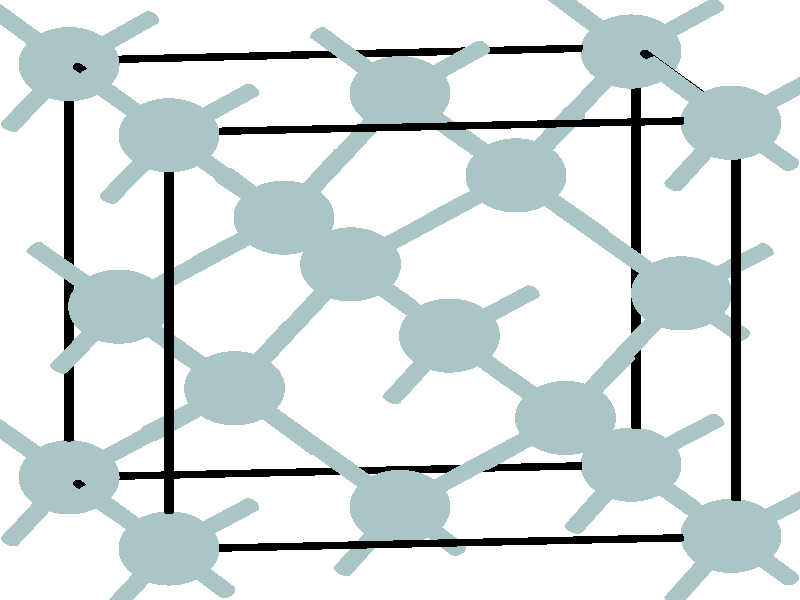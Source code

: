 #include "colors.inc"
#include "finish.inc"

global_settings {assumed_gamma 1 max_trace_level 6}
background {color White}
camera {orthographic
  right -7.93*x up 8.09*y
  direction 1.00*z
  location <0,0,50.00> look_at <0,0,0>}
light_source {<  2.00,   3.00,  40.00> color White
  area_light <0.70, 0, 0>, <0, 0.70, 0>, 3, 3
  adaptive 1 jitter}

#declare simple = finish {phong 0.7}
#declare pale = finish {ambient .5 diffuse .85 roughness .001 specular 0.200 }
#declare intermediate = finish {ambient 0.3 diffuse 0.6 specular 0.10 roughness 0.04 }
#declare vmd = finish {ambient .0 diffuse .65 phong 0.1 phong_size 40. specular 0.500 }
#declare jmol = finish {ambient .2 diffuse .6 specular 1 roughness .001 metallic}
#declare ase2 = finish {ambient 0.05 brilliance 3 diffuse 0.6 metallic specular 0.70 roughness 0.04 reflection 0.15}
#declare ase3 = finish {ambient .15 brilliance 2 diffuse .6 metallic specular 1. roughness .001 reflection .0}
#declare glass = finish {ambient .05 diffuse .3 specular 1. roughness .001}
#declare glass2 = finish {ambient .0 diffuse .3 specular 1. reflection .25 roughness .001}
#declare Rcell = 0.050;
#declare Rbond = 0.100;

#macro atom(LOC, R, COL, TRANS, FIN)
  sphere{LOC, R texture{pigment{color COL transmit TRANS} finish{FIN}}}
#end
#macro constrain(LOC, R, COL, TRANS FIN)
union{torus{R, Rcell rotate 45*z texture{pigment{color COL transmit TRANS} finish{FIN}}}
      torus{R, Rcell rotate -45*z texture{pigment{color COL transmit TRANS} finish{FIN}}}
      translate LOC}
#end

cylinder {< -3.28,  -2.39,  -6.51>, <  2.34,  -2.22,  -7.49>, Rcell pigment {Black}}
cylinder {< -3.28,   3.23,  -5.52>, <  2.34,   3.41,  -6.50>, Rcell pigment {Black}}
cylinder {< -2.29,   2.26,   0.01>, <  3.33,   2.43,  -0.96>, Rcell pigment {Black}}
cylinder {< -2.29,  -3.36,  -0.98>, <  3.33,  -3.19,  -1.95>, Rcell pigment {Black}}
cylinder {< -3.28,  -2.39,  -6.51>, < -3.28,   3.23,  -5.52>, Rcell pigment {Black}}
cylinder {<  2.34,  -2.22,  -7.49>, <  2.34,   3.41,  -6.50>, Rcell pigment {Black}}
cylinder {<  3.33,  -3.19,  -1.95>, <  3.33,   2.43,  -0.96>, Rcell pigment {Black}}
cylinder {< -2.29,  -3.36,  -0.98>, < -2.29,   2.26,   0.01>, Rcell pigment {Black}}
cylinder {< -3.28,  -2.39,  -6.51>, < -2.29,  -3.36,  -0.98>, Rcell pigment {Black}}
cylinder {<  2.34,  -2.22,  -7.49>, <  3.33,  -3.19,  -1.95>, Rcell pigment {Black}}
cylinder {<  2.34,   3.41,  -6.50>, <  3.33,   2.43,  -0.96>, Rcell pigment {Black}}
cylinder {< -3.28,   3.23,  -5.52>, < -2.29,   2.26,   0.01>, Rcell pigment {Black}}
atom(< -3.28,  -2.39,  -6.51>, 0.50, rgb <0.40, 0.56, 0.56>, 0.0, ase3) // #0 
atom(< -1.64,  -1.19,  -5.14>, 0.50, rgb <0.40, 0.56, 0.56>, 0.0, ase3) // #1 
atom(< -2.79,  -0.09,  -3.28>, 0.50, rgb <0.40, 0.56, 0.56>, 0.0, ase3) // #2 
atom(< -1.15,   1.11,  -1.90>, 0.50, rgb <0.40, 0.56, 0.56>, 0.0, ase3) // #3 
atom(<  0.00,  -2.79,  -4.25>, 0.50, rgb <0.40, 0.56, 0.56>, 0.0, ase3) // #4 
atom(<  1.64,  -1.59,  -2.88>, 0.50, rgb <0.40, 0.56, 0.56>, 0.0, ase3) // #5 
atom(< -0.49,   0.48,  -6.51>, 0.50, rgb <0.40, 0.56, 0.56>, 0.0, ase3) // #6 
atom(<  1.15,   1.68,  -5.13>, 0.50, rgb <0.40, 0.56, 0.56>, 0.0, ase3) // #7 
atom(< -2.29,  -3.35,  -1.03>, 0.50, rgb <0.40, 0.56, 0.56>, 0.0, ase3) // #8 
atom(<  0.49,  -0.48,  -1.02>, 0.50, rgb <0.40, 0.56, 0.56>, 0.0, ase3) // #9 
atom(< -3.28,   3.18,  -5.53>, 0.50, rgb <0.40, 0.56, 0.56>, 0.0, ase3) // #10 
atom(<  0.00,   2.79,  -3.27>, 0.50, rgb <0.40, 0.56, 0.56>, 0.0, ase3) // #11 
atom(< -2.29,   2.22,  -0.04>, 0.50, rgb <0.40, 0.56, 0.56>, 0.0, ase3) // #12 
atom(<  2.29,  -2.22,  -7.48>, 0.50, rgb <0.40, 0.56, 0.56>, 0.0, ase3) // #13 
atom(<  2.79,   0.09,  -4.25>, 0.50, rgb <0.40, 0.56, 0.56>, 0.0, ase3) // #14 
atom(<  3.28,  -3.18,  -1.99>, 0.50, rgb <0.40, 0.56, 0.56>, 0.0, ase3) // #15 
atom(<  2.29,   3.35,  -6.50>, 0.50, rgb <0.40, 0.56, 0.56>, 0.0, ase3) // #16 
atom(<  3.28,   2.39,  -1.01>, 0.50, rgb <0.40, 0.56, 0.56>, 0.0, ase3) // #17 
cylinder {< -3.28,  -2.39,  -6.51>, < -2.46,  -1.79,  -5.83>, Rbond texture{pigment {color rgb <0.40, 0.56, 0.56> transmit 0.0} finish{ase3}}}
cylinder {< -1.64,  -1.19,  -5.14>, < -2.46,  -1.79,  -5.83>, Rbond texture{pigment {color rgb <0.40, 0.56, 0.56> transmit 0.0} finish{ase3}}}
cylinder {< -1.64,  -1.19,  -5.14>, < -2.21,  -0.64,  -4.21>, Rbond texture{pigment {color rgb <0.40, 0.56, 0.56> transmit 0.0} finish{ase3}}}
cylinder {< -2.79,  -0.09,  -3.28>, < -2.21,  -0.64,  -4.21>, Rbond texture{pigment {color rgb <0.40, 0.56, 0.56> transmit 0.0} finish{ase3}}}
cylinder {< -1.64,  -1.19,  -5.14>, < -0.82,  -1.99,  -4.70>, Rbond texture{pigment {color rgb <0.40, 0.56, 0.56> transmit 0.0} finish{ase3}}}
cylinder {<  0.00,  -2.79,  -4.25>, < -0.82,  -1.99,  -4.70>, Rbond texture{pigment {color rgb <0.40, 0.56, 0.56> transmit 0.0} finish{ase3}}}
cylinder {< -1.64,  -1.19,  -5.14>, < -1.06,  -0.35,  -5.82>, Rbond texture{pigment {color rgb <0.40, 0.56, 0.56> transmit 0.0} finish{ase3}}}
cylinder {< -0.49,   0.48,  -6.51>, < -1.06,  -0.35,  -5.82>, Rbond texture{pigment {color rgb <0.40, 0.56, 0.56> transmit 0.0} finish{ase3}}}
cylinder {< -2.79,  -0.09,  -3.28>, < -1.97,   0.51,  -2.59>, Rbond texture{pigment {color rgb <0.40, 0.56, 0.56> transmit 0.0} finish{ase3}}}
cylinder {< -1.15,   1.11,  -1.90>, < -1.97,   0.51,  -2.59>, Rbond texture{pigment {color rgb <0.40, 0.56, 0.56> transmit 0.0} finish{ase3}}}
cylinder {< -1.15,   1.11,  -1.90>, < -0.33,   0.31,  -1.46>, Rbond texture{pigment {color rgb <0.40, 0.56, 0.56> transmit 0.0} finish{ase3}}}
cylinder {<  0.49,  -0.48,  -1.02>, < -0.33,   0.31,  -1.46>, Rbond texture{pigment {color rgb <0.40, 0.56, 0.56> transmit 0.0} finish{ase3}}}
cylinder {< -1.15,   1.11,  -1.90>, < -0.57,   1.95,  -2.59>, Rbond texture{pigment {color rgb <0.40, 0.56, 0.56> transmit 0.0} finish{ase3}}}
cylinder {<  0.00,   2.79,  -3.27>, < -0.57,   1.95,  -2.59>, Rbond texture{pigment {color rgb <0.40, 0.56, 0.56> transmit 0.0} finish{ase3}}}
cylinder {< -1.15,   1.11,  -1.90>, < -1.72,   1.66,  -0.97>, Rbond texture{pigment {color rgb <0.40, 0.56, 0.56> transmit 0.0} finish{ase3}}}
cylinder {< -2.29,   2.22,  -0.04>, < -1.72,   1.66,  -0.97>, Rbond texture{pigment {color rgb <0.40, 0.56, 0.56> transmit 0.0} finish{ase3}}}
cylinder {< -1.15,   1.11,  -1.90>, < -0.32,   0.31,  -1.44>, Rbond texture{pigment {color rgb <0.40, 0.56, 0.56> transmit 0.0} finish{ase3}}}
cylinder {< -0.49,   0.48,  -6.51>, < -1.31,   1.28,  -6.97>, Rbond texture{pigment {color rgb <0.40, 0.56, 0.56> transmit 0.0} finish{ase3}}}
cylinder {< -1.15,   1.11,  -1.90>, < -1.72,   1.66,  -0.95>, Rbond texture{pigment {color rgb <0.40, 0.56, 0.56> transmit 0.0} finish{ase3}}}
cylinder {< -3.28,   3.18,  -5.53>, < -2.71,   2.63,  -6.48>, Rbond texture{pigment {color rgb <0.40, 0.56, 0.56> transmit 0.0} finish{ase3}}}
cylinder {< -1.15,   1.11,  -1.90>, < -0.57,   1.97,  -2.58>, Rbond texture{pigment {color rgb <0.40, 0.56, 0.56> transmit 0.0} finish{ase3}}}
cylinder {<  0.00,  -2.79,  -4.25>, < -0.57,  -3.65,  -3.57>, Rbond texture{pigment {color rgb <0.40, 0.56, 0.56> transmit 0.0} finish{ase3}}}
cylinder {< -1.15,   1.11,  -1.90>, < -1.72,   1.69,  -0.97>, Rbond texture{pigment {color rgb <0.40, 0.56, 0.56> transmit 0.0} finish{ase3}}}
cylinder {< -2.29,  -3.35,  -1.03>, < -1.72,  -3.93,  -1.96>, Rbond texture{pigment {color rgb <0.40, 0.56, 0.56> transmit 0.0} finish{ase3}}}
cylinder {< -1.15,   1.11,  -1.90>, < -1.72,   1.68,  -0.94>, Rbond texture{pigment {color rgb <0.40, 0.56, 0.56> transmit 0.0} finish{ase3}}}
cylinder {< -3.28,  -2.39,  -6.51>, < -2.71,  -2.96,  -7.47>, Rbond texture{pigment {color rgb <0.40, 0.56, 0.56> transmit 0.0} finish{ase3}}}
cylinder {<  0.00,  -2.79,  -4.25>, <  0.82,  -2.19,  -3.57>, Rbond texture{pigment {color rgb <0.40, 0.56, 0.56> transmit 0.0} finish{ase3}}}
cylinder {<  1.64,  -1.59,  -2.88>, <  0.82,  -2.19,  -3.57>, Rbond texture{pigment {color rgb <0.40, 0.56, 0.56> transmit 0.0} finish{ase3}}}
cylinder {<  1.64,  -1.59,  -2.88>, <  1.06,  -1.04,  -1.95>, Rbond texture{pigment {color rgb <0.40, 0.56, 0.56> transmit 0.0} finish{ase3}}}
cylinder {<  0.49,  -0.48,  -1.02>, <  1.06,  -1.04,  -1.95>, Rbond texture{pigment {color rgb <0.40, 0.56, 0.56> transmit 0.0} finish{ase3}}}
cylinder {<  1.64,  -1.59,  -2.88>, <  2.21,  -0.75,  -3.56>, Rbond texture{pigment {color rgb <0.40, 0.56, 0.56> transmit 0.0} finish{ase3}}}
cylinder {<  2.79,   0.09,  -4.25>, <  2.21,  -0.75,  -3.56>, Rbond texture{pigment {color rgb <0.40, 0.56, 0.56> transmit 0.0} finish{ase3}}}
cylinder {<  1.64,  -1.59,  -2.88>, <  2.46,  -2.39,  -2.44>, Rbond texture{pigment {color rgb <0.40, 0.56, 0.56> transmit 0.0} finish{ase3}}}
cylinder {<  3.28,  -3.18,  -1.99>, <  2.46,  -2.39,  -2.44>, Rbond texture{pigment {color rgb <0.40, 0.56, 0.56> transmit 0.0} finish{ase3}}}
cylinder {<  1.64,  -1.59,  -2.88>, <  1.07,  -1.04,  -1.92>, Rbond texture{pigment {color rgb <0.40, 0.56, 0.56> transmit 0.0} finish{ase3}}}
cylinder {< -0.49,   0.48,  -6.51>, <  0.08,  -0.07,  -7.46>, Rbond texture{pigment {color rgb <0.40, 0.56, 0.56> transmit 0.0} finish{ase3}}}
cylinder {<  1.64,  -1.59,  -2.88>, <  2.46,  -2.39,  -2.41>, Rbond texture{pigment {color rgb <0.40, 0.56, 0.56> transmit 0.0} finish{ase3}}}
cylinder {<  2.29,  -2.22,  -7.48>, <  1.47,  -1.42,  -7.95>, Rbond texture{pigment {color rgb <0.40, 0.56, 0.56> transmit 0.0} finish{ase3}}}
cylinder {<  1.64,  -1.59,  -2.88>, <  2.48,  -2.41,  -2.44>, Rbond texture{pigment {color rgb <0.40, 0.56, 0.56> transmit 0.0} finish{ase3}}}
cylinder {< -2.29,   2.22,  -0.04>, < -3.14,   3.04,  -0.48>, Rbond texture{pigment {color rgb <0.40, 0.56, 0.56> transmit 0.0} finish{ase3}}}
cylinder {<  1.64,  -1.59,  -2.88>, <  2.49,  -2.42,  -2.42>, Rbond texture{pigment {color rgb <0.40, 0.56, 0.56> transmit 0.0} finish{ase3}}}
cylinder {< -3.28,   3.18,  -5.53>, < -4.12,   4.01,  -5.99>, Rbond texture{pigment {color rgb <0.40, 0.56, 0.56> transmit 0.0} finish{ase3}}}
cylinder {<  1.64,  -1.59,  -2.88>, <  2.24,  -0.75,  -3.57>, Rbond texture{pigment {color rgb <0.40, 0.56, 0.56> transmit 0.0} finish{ase3}}}
cylinder {< -2.79,  -0.09,  -3.28>, < -3.38,  -0.92,  -2.59>, Rbond texture{pigment {color rgb <0.40, 0.56, 0.56> transmit 0.0} finish{ase3}}}
cylinder {<  1.64,  -1.59,  -2.88>, <  2.48,  -2.39,  -2.44>, Rbond texture{pigment {color rgb <0.40, 0.56, 0.56> transmit 0.0} finish{ase3}}}
cylinder {< -2.29,  -3.35,  -1.03>, < -3.14,  -2.56,  -1.46>, Rbond texture{pigment {color rgb <0.40, 0.56, 0.56> transmit 0.0} finish{ase3}}}
cylinder {<  1.64,  -1.59,  -2.88>, <  2.49,  -2.39,  -2.42>, Rbond texture{pigment {color rgb <0.40, 0.56, 0.56> transmit 0.0} finish{ase3}}}
cylinder {< -3.28,  -2.39,  -6.51>, < -4.12,  -1.59,  -6.97>, Rbond texture{pigment {color rgb <0.40, 0.56, 0.56> transmit 0.0} finish{ase3}}}
cylinder {< -0.49,   0.48,  -6.51>, <  0.33,   1.08,  -5.82>, Rbond texture{pigment {color rgb <0.40, 0.56, 0.56> transmit 0.0} finish{ase3}}}
cylinder {<  1.15,   1.68,  -5.13>, <  0.33,   1.08,  -5.82>, Rbond texture{pigment {color rgb <0.40, 0.56, 0.56> transmit 0.0} finish{ase3}}}
cylinder {<  1.15,   1.68,  -5.13>, <  0.57,   2.23,  -4.20>, Rbond texture{pigment {color rgb <0.40, 0.56, 0.56> transmit 0.0} finish{ase3}}}
cylinder {<  0.00,   2.79,  -3.27>, <  0.57,   2.23,  -4.20>, Rbond texture{pigment {color rgb <0.40, 0.56, 0.56> transmit 0.0} finish{ase3}}}
cylinder {<  1.15,   1.68,  -5.13>, <  1.97,   0.88,  -4.69>, Rbond texture{pigment {color rgb <0.40, 0.56, 0.56> transmit 0.0} finish{ase3}}}
cylinder {<  2.79,   0.09,  -4.25>, <  1.97,   0.88,  -4.69>, Rbond texture{pigment {color rgb <0.40, 0.56, 0.56> transmit 0.0} finish{ase3}}}
cylinder {<  1.15,   1.68,  -5.13>, <  1.72,   2.52,  -5.81>, Rbond texture{pigment {color rgb <0.40, 0.56, 0.56> transmit 0.0} finish{ase3}}}
cylinder {<  2.29,   3.35,  -6.50>, <  1.72,   2.52,  -5.81>, Rbond texture{pigment {color rgb <0.40, 0.56, 0.56> transmit 0.0} finish{ase3}}}
cylinder {<  1.15,   1.68,  -5.13>, <  1.72,   2.54,  -5.83>, Rbond texture{pigment {color rgb <0.40, 0.56, 0.56> transmit 0.0} finish{ase3}}}
cylinder {<  3.28,  -3.18,  -1.99>, <  2.71,  -4.05,  -1.29>, Rbond texture{pigment {color rgb <0.40, 0.56, 0.56> transmit 0.0} finish{ase3}}}
cylinder {<  1.15,   1.68,  -5.13>, <  0.57,   2.26,  -4.20>, Rbond texture{pigment {color rgb <0.40, 0.56, 0.56> transmit 0.0} finish{ase3}}}
cylinder {<  0.00,  -2.79,  -4.25>, <  0.57,  -3.36,  -5.19>, Rbond texture{pigment {color rgb <0.40, 0.56, 0.56> transmit 0.0} finish{ase3}}}
cylinder {<  1.15,   1.68,  -5.13>, <  1.72,   2.54,  -5.81>, Rbond texture{pigment {color rgb <0.40, 0.56, 0.56> transmit 0.0} finish{ase3}}}
cylinder {<  2.29,  -2.22,  -7.48>, <  1.72,  -3.08,  -6.80>, Rbond texture{pigment {color rgb <0.40, 0.56, 0.56> transmit 0.0} finish{ase3}}}
cylinder {<  1.15,   1.68,  -5.13>, <  1.74,   2.52,  -5.84>, Rbond texture{pigment {color rgb <0.40, 0.56, 0.56> transmit 0.0} finish{ase3}}}
cylinder {< -2.29,   2.22,  -0.04>, < -2.89,   1.37,   0.67>, Rbond texture{pigment {color rgb <0.40, 0.56, 0.56> transmit 0.0} finish{ase3}}}
cylinder {<  1.15,   1.68,  -5.13>, <  1.99,   0.88,  -4.69>, Rbond texture{pigment {color rgb <0.40, 0.56, 0.56> transmit 0.0} finish{ase3}}}
cylinder {< -2.79,  -0.09,  -3.28>, < -3.63,   0.71,  -3.72>, Rbond texture{pigment {color rgb <0.40, 0.56, 0.56> transmit 0.0} finish{ase3}}}
cylinder {<  1.15,   1.68,  -5.13>, <  1.75,   2.52,  -5.82>, Rbond texture{pigment {color rgb <0.40, 0.56, 0.56> transmit 0.0} finish{ase3}}}
cylinder {< -3.28,   3.18,  -5.53>, < -3.87,   2.34,  -4.84>, Rbond texture{pigment {color rgb <0.40, 0.56, 0.56> transmit 0.0} finish{ase3}}}
cylinder {<  1.15,   1.68,  -5.13>, <  1.74,   2.55,  -5.84>, Rbond texture{pigment {color rgb <0.40, 0.56, 0.56> transmit 0.0} finish{ase3}}}
cylinder {< -2.29,  -3.35,  -1.03>, < -2.89,  -4.22,  -0.32>, Rbond texture{pigment {color rgb <0.40, 0.56, 0.56> transmit 0.0} finish{ase3}}}
cylinder {<  1.15,   1.68,  -5.13>, <  1.75,   2.54,  -5.81>, Rbond texture{pigment {color rgb <0.40, 0.56, 0.56> transmit 0.0} finish{ase3}}}
cylinder {< -3.28,  -2.39,  -6.51>, < -3.87,  -3.25,  -5.83>, Rbond texture{pigment {color rgb <0.40, 0.56, 0.56> transmit 0.0} finish{ase3}}}
cylinder {< -2.29,  -3.35,  -1.03>, < -2.29,  -3.36,  -1.00>, Rbond texture{pigment {color rgb <0.40, 0.56, 0.56> transmit 0.0} finish{ase3}}}
cylinder {< -3.28,  -2.39,  -6.51>, < -3.28,  -2.38,  -6.54>, Rbond texture{pigment {color rgb <0.40, 0.56, 0.56> transmit 0.0} finish{ase3}}}
cylinder {< -2.29,  -3.35,  -1.03>, < -1.47,  -2.76,  -0.31>, Rbond texture{pigment {color rgb <0.40, 0.56, 0.56> transmit 0.0} finish{ase3}}}
cylinder {< -1.64,  -1.19,  -5.14>, < -2.46,  -1.79,  -5.85>, Rbond texture{pigment {color rgb <0.40, 0.56, 0.56> transmit 0.0} finish{ase3}}}
cylinder {<  0.49,  -0.48,  -1.02>, < -0.08,  -1.33,  -0.31>, Rbond texture{pigment {color rgb <0.40, 0.56, 0.56> transmit 0.0} finish{ase3}}}
cylinder {< -1.64,  -1.19,  -5.14>, < -1.07,  -0.35,  -5.85>, Rbond texture{pigment {color rgb <0.40, 0.56, 0.56> transmit 0.0} finish{ase3}}}
cylinder {<  0.49,  -0.48,  -1.02>, <  0.50,  -0.49,  -0.99>, Rbond texture{pigment {color rgb <0.40, 0.56, 0.56> transmit 0.0} finish{ase3}}}
cylinder {< -0.49,   0.48,  -6.51>, < -0.50,   0.49,  -6.53>, Rbond texture{pigment {color rgb <0.40, 0.56, 0.56> transmit 0.0} finish{ase3}}}
cylinder {<  0.49,  -0.48,  -1.02>, <  1.31,   0.11,  -0.31>, Rbond texture{pigment {color rgb <0.40, 0.56, 0.56> transmit 0.0} finish{ase3}}}
cylinder {<  1.15,   1.68,  -5.13>, <  0.32,   1.08,  -5.84>, Rbond texture{pigment {color rgb <0.40, 0.56, 0.56> transmit 0.0} finish{ase3}}}
cylinder {< -3.28,   3.18,  -5.53>, < -3.28,   3.21,  -5.55>, Rbond texture{pigment {color rgb <0.40, 0.56, 0.56> transmit 0.0} finish{ase3}}}
cylinder {< -2.29,  -3.35,  -1.03>, < -2.29,  -3.38,  -1.01>, Rbond texture{pigment {color rgb <0.40, 0.56, 0.56> transmit 0.0} finish{ase3}}}
cylinder {< -3.28,   3.18,  -5.53>, < -3.28,   3.21,  -5.53>, Rbond texture{pigment {color rgb <0.40, 0.56, 0.56> transmit 0.0} finish{ase3}}}
cylinder {< -3.28,  -2.39,  -6.51>, < -3.28,  -2.41,  -6.52>, Rbond texture{pigment {color rgb <0.40, 0.56, 0.56> transmit 0.0} finish{ase3}}}
cylinder {< -3.28,   3.18,  -5.53>, < -2.46,   3.81,  -4.84>, Rbond texture{pigment {color rgb <0.40, 0.56, 0.56> transmit 0.0} finish{ase3}}}
cylinder {< -1.64,  -1.19,  -5.14>, < -2.46,  -1.81,  -5.83>, Rbond texture{pigment {color rgb <0.40, 0.56, 0.56> transmit 0.0} finish{ase3}}}
cylinder {<  0.00,   2.79,  -3.27>, < -0.82,   3.61,  -3.71>, Rbond texture{pigment {color rgb <0.40, 0.56, 0.56> transmit 0.0} finish{ase3}}}
cylinder {< -1.64,  -1.19,  -5.14>, < -0.82,  -2.01,  -4.70>, Rbond texture{pigment {color rgb <0.40, 0.56, 0.56> transmit 0.0} finish{ase3}}}
cylinder {<  0.00,   2.79,  -3.27>, <  0.00,   2.81,  -3.27>, Rbond texture{pigment {color rgb <0.40, 0.56, 0.56> transmit 0.0} finish{ase3}}}
cylinder {<  0.00,  -2.79,  -4.25>, <  0.00,  -2.81,  -4.26>, Rbond texture{pigment {color rgb <0.40, 0.56, 0.56> transmit 0.0} finish{ase3}}}
cylinder {<  0.00,   2.79,  -3.27>, <  0.82,   3.41,  -2.58>, Rbond texture{pigment {color rgb <0.40, 0.56, 0.56> transmit 0.0} finish{ase3}}}
cylinder {<  1.64,  -1.59,  -2.88>, <  0.82,  -2.21,  -3.57>, Rbond texture{pigment {color rgb <0.40, 0.56, 0.56> transmit 0.0} finish{ase3}}}
cylinder {< -2.29,   2.22,  -0.04>, < -2.29,   2.21,  -0.02>, Rbond texture{pigment {color rgb <0.40, 0.56, 0.56> transmit 0.0} finish{ase3}}}
cylinder {< -3.28,   3.18,  -5.53>, < -3.28,   3.19,  -5.55>, Rbond texture{pigment {color rgb <0.40, 0.56, 0.56> transmit 0.0} finish{ase3}}}
cylinder {< -2.29,   2.22,  -0.04>, < -2.29,   2.24,  -0.04>, Rbond texture{pigment {color rgb <0.40, 0.56, 0.56> transmit 0.0} finish{ase3}}}
cylinder {< -2.29,  -3.35,  -1.03>, < -2.29,  -3.38,  -1.03>, Rbond texture{pigment {color rgb <0.40, 0.56, 0.56> transmit 0.0} finish{ase3}}}
cylinder {< -2.29,   2.22,  -0.04>, < -2.29,   2.24,  -0.02>, Rbond texture{pigment {color rgb <0.40, 0.56, 0.56> transmit 0.0} finish{ase3}}}
cylinder {< -3.28,  -2.39,  -6.51>, < -3.28,  -2.41,  -6.54>, Rbond texture{pigment {color rgb <0.40, 0.56, 0.56> transmit 0.0} finish{ase3}}}
cylinder {< -2.29,   2.22,  -0.04>, < -1.47,   2.83,   0.67>, Rbond texture{pigment {color rgb <0.40, 0.56, 0.56> transmit 0.0} finish{ase3}}}
cylinder {< -1.64,  -1.19,  -5.14>, < -2.46,  -1.81,  -5.85>, Rbond texture{pigment {color rgb <0.40, 0.56, 0.56> transmit 0.0} finish{ase3}}}
cylinder {<  2.29,  -2.22,  -7.48>, <  2.89,  -2.79,  -8.44>, Rbond texture{pigment {color rgb <0.40, 0.56, 0.56> transmit 0.0} finish{ase3}}}
cylinder {< -1.15,   1.11,  -1.90>, < -1.74,   1.68,  -0.94>, Rbond texture{pigment {color rgb <0.40, 0.56, 0.56> transmit 0.0} finish{ase3}}}
cylinder {<  2.29,  -2.22,  -7.48>, <  2.31,  -2.24,  -7.51>, Rbond texture{pigment {color rgb <0.40, 0.56, 0.56> transmit 0.0} finish{ase3}}}
cylinder {< -2.29,   2.22,  -0.04>, < -2.31,   2.24,  -0.01>, Rbond texture{pigment {color rgb <0.40, 0.56, 0.56> transmit 0.0} finish{ase3}}}
cylinder {<  2.29,  -2.22,  -7.48>, <  2.32,  -2.24,  -7.49>, Rbond texture{pigment {color rgb <0.40, 0.56, 0.56> transmit 0.0} finish{ase3}}}
cylinder {< -3.28,   3.18,  -5.53>, < -3.30,   3.21,  -5.52>, Rbond texture{pigment {color rgb <0.40, 0.56, 0.56> transmit 0.0} finish{ase3}}}
cylinder {<  2.29,  -2.22,  -7.48>, <  2.31,  -2.21,  -7.51>, Rbond texture{pigment {color rgb <0.40, 0.56, 0.56> transmit 0.0} finish{ase3}}}
cylinder {< -2.29,  -3.35,  -1.03>, < -2.31,  -3.36,  -1.00>, Rbond texture{pigment {color rgb <0.40, 0.56, 0.56> transmit 0.0} finish{ase3}}}
cylinder {<  2.29,  -2.22,  -7.48>, <  2.32,  -2.22,  -7.48>, Rbond texture{pigment {color rgb <0.40, 0.56, 0.56> transmit 0.0} finish{ase3}}}
cylinder {< -3.28,  -2.39,  -6.51>, < -3.30,  -2.39,  -6.51>, Rbond texture{pigment {color rgb <0.40, 0.56, 0.56> transmit 0.0} finish{ase3}}}
cylinder {<  2.29,  -2.22,  -7.48>, <  3.14,  -1.62,  -6.80>, Rbond texture{pigment {color rgb <0.40, 0.56, 0.56> transmit 0.0} finish{ase3}}}
cylinder {< -1.64,  -1.19,  -5.14>, < -2.48,  -1.79,  -5.82>, Rbond texture{pigment {color rgb <0.40, 0.56, 0.56> transmit 0.0} finish{ase3}}}
cylinder {<  2.79,   0.09,  -4.25>, <  3.38,  -0.47,  -5.18>, Rbond texture{pigment {color rgb <0.40, 0.56, 0.56> transmit 0.0} finish{ase3}}}
cylinder {< -1.64,  -1.19,  -5.14>, < -2.24,  -0.64,  -4.20>, Rbond texture{pigment {color rgb <0.40, 0.56, 0.56> transmit 0.0} finish{ase3}}}
cylinder {<  2.79,   0.09,  -4.25>, <  2.81,   0.09,  -4.25>, Rbond texture{pigment {color rgb <0.40, 0.56, 0.56> transmit 0.0} finish{ase3}}}
cylinder {< -2.79,  -0.09,  -3.28>, < -2.81,  -0.09,  -3.27>, Rbond texture{pigment {color rgb <0.40, 0.56, 0.56> transmit 0.0} finish{ase3}}}
cylinder {<  2.79,   0.09,  -4.25>, <  3.63,   0.68,  -3.56>, Rbond texture{pigment {color rgb <0.40, 0.56, 0.56> transmit 0.0} finish{ase3}}}
cylinder {< -1.15,   1.11,  -1.90>, < -1.99,   0.51,  -2.59>, Rbond texture{pigment {color rgb <0.40, 0.56, 0.56> transmit 0.0} finish{ase3}}}
cylinder {<  3.28,  -3.18,  -1.99>, <  3.28,  -3.19,  -1.97>, Rbond texture{pigment {color rgb <0.40, 0.56, 0.56> transmit 0.0} finish{ase3}}}
cylinder {<  2.29,  -2.22,  -7.48>, <  2.29,  -2.21,  -7.50>, Rbond texture{pigment {color rgb <0.40, 0.56, 0.56> transmit 0.0} finish{ase3}}}
cylinder {<  3.28,  -3.18,  -1.99>, <  3.87,  -3.76,  -2.93>, Rbond texture{pigment {color rgb <0.40, 0.56, 0.56> transmit 0.0} finish{ase3}}}
cylinder {< -1.15,   1.11,  -1.90>, < -1.75,   1.69,  -0.96>, Rbond texture{pigment {color rgb <0.40, 0.56, 0.56> transmit 0.0} finish{ase3}}}
cylinder {<  3.28,  -3.18,  -1.99>, <  3.30,  -3.21,  -2.00>, Rbond texture{pigment {color rgb <0.40, 0.56, 0.56> transmit 0.0} finish{ase3}}}
cylinder {< -2.29,   2.22,  -0.04>, < -2.32,   2.24,  -0.04>, Rbond texture{pigment {color rgb <0.40, 0.56, 0.56> transmit 0.0} finish{ase3}}}
cylinder {<  3.28,  -3.18,  -1.99>, <  3.31,  -3.21,  -1.98>, Rbond texture{pigment {color rgb <0.40, 0.56, 0.56> transmit 0.0} finish{ase3}}}
cylinder {< -3.28,   3.18,  -5.53>, < -3.31,   3.21,  -5.55>, Rbond texture{pigment {color rgb <0.40, 0.56, 0.56> transmit 0.0} finish{ase3}}}
cylinder {<  3.28,  -3.18,  -1.99>, <  3.30,  -3.18,  -2.00>, Rbond texture{pigment {color rgb <0.40, 0.56, 0.56> transmit 0.0} finish{ase3}}}
cylinder {< -2.29,  -3.35,  -1.03>, < -2.32,  -3.36,  -1.02>, Rbond texture{pigment {color rgb <0.40, 0.56, 0.56> transmit 0.0} finish{ase3}}}
cylinder {<  3.28,  -3.18,  -1.99>, <  3.31,  -3.19,  -1.97>, Rbond texture{pigment {color rgb <0.40, 0.56, 0.56> transmit 0.0} finish{ase3}}}
cylinder {< -3.28,  -2.39,  -6.51>, < -3.31,  -2.38,  -6.53>, Rbond texture{pigment {color rgb <0.40, 0.56, 0.56> transmit 0.0} finish{ase3}}}
cylinder {<  3.28,  -3.18,  -1.99>, <  4.12,  -2.59,  -1.29>, Rbond texture{pigment {color rgb <0.40, 0.56, 0.56> transmit 0.0} finish{ase3}}}
cylinder {< -1.64,  -1.19,  -5.14>, < -2.49,  -1.79,  -5.85>, Rbond texture{pigment {color rgb <0.40, 0.56, 0.56> transmit 0.0} finish{ase3}}}
cylinder {<  2.29,   3.35,  -6.50>, <  1.47,   4.18,  -6.96>, Rbond texture{pigment {color rgb <0.40, 0.56, 0.56> transmit 0.0} finish{ase3}}}
cylinder {<  1.64,  -1.59,  -2.88>, <  2.46,  -2.42,  -2.42>, Rbond texture{pigment {color rgb <0.40, 0.56, 0.56> transmit 0.0} finish{ase3}}}
cylinder {<  2.29,   3.35,  -6.50>, <  2.29,   3.38,  -6.52>, Rbond texture{pigment {color rgb <0.40, 0.56, 0.56> transmit 0.0} finish{ase3}}}
cylinder {<  3.28,  -3.18,  -1.99>, <  3.28,  -3.21,  -1.97>, Rbond texture{pigment {color rgb <0.40, 0.56, 0.56> transmit 0.0} finish{ase3}}}
cylinder {<  2.29,   3.35,  -6.50>, <  2.29,   3.38,  -6.49>, Rbond texture{pigment {color rgb <0.40, 0.56, 0.56> transmit 0.0} finish{ase3}}}
cylinder {<  2.29,  -2.22,  -7.48>, <  2.29,  -2.24,  -7.48>, Rbond texture{pigment {color rgb <0.40, 0.56, 0.56> transmit 0.0} finish{ase3}}}
cylinder {<  2.29,   3.35,  -6.50>, <  2.89,   2.81,  -7.46>, Rbond texture{pigment {color rgb <0.40, 0.56, 0.56> transmit 0.0} finish{ase3}}}
cylinder {< -1.15,   1.11,  -1.90>, < -1.74,   1.66,  -0.94>, Rbond texture{pigment {color rgb <0.40, 0.56, 0.56> transmit 0.0} finish{ase3}}}
cylinder {<  2.29,   3.35,  -6.50>, <  2.31,   3.36,  -6.53>, Rbond texture{pigment {color rgb <0.40, 0.56, 0.56> transmit 0.0} finish{ase3}}}
cylinder {< -2.29,   2.22,  -0.04>, < -2.31,   2.21,  -0.02>, Rbond texture{pigment {color rgb <0.40, 0.56, 0.56> transmit 0.0} finish{ase3}}}
cylinder {<  2.29,   3.35,  -6.50>, <  2.32,   3.36,  -6.50>, Rbond texture{pigment {color rgb <0.40, 0.56, 0.56> transmit 0.0} finish{ase3}}}
cylinder {< -3.28,   3.18,  -5.53>, < -3.30,   3.18,  -5.53>, Rbond texture{pigment {color rgb <0.40, 0.56, 0.56> transmit 0.0} finish{ase3}}}
cylinder {<  2.29,   3.35,  -6.50>, <  2.31,   3.38,  -6.52>, Rbond texture{pigment {color rgb <0.40, 0.56, 0.56> transmit 0.0} finish{ase3}}}
cylinder {< -2.29,  -3.35,  -1.03>, < -2.31,  -3.38,  -1.00>, Rbond texture{pigment {color rgb <0.40, 0.56, 0.56> transmit 0.0} finish{ase3}}}
cylinder {<  2.29,   3.35,  -6.50>, <  2.32,   3.38,  -6.50>, Rbond texture{pigment {color rgb <0.40, 0.56, 0.56> transmit 0.0} finish{ase3}}}
cylinder {< -3.28,  -2.39,  -6.51>, < -3.30,  -2.41,  -6.51>, Rbond texture{pigment {color rgb <0.40, 0.56, 0.56> transmit 0.0} finish{ase3}}}
cylinder {<  2.29,   3.35,  -6.50>, <  3.14,   3.98,  -5.81>, Rbond texture{pigment {color rgb <0.40, 0.56, 0.56> transmit 0.0} finish{ase3}}}
cylinder {< -1.64,  -1.19,  -5.14>, < -2.48,  -1.82,  -5.83>, Rbond texture{pigment {color rgb <0.40, 0.56, 0.56> transmit 0.0} finish{ase3}}}
cylinder {<  3.28,   2.39,  -1.01>, <  2.71,   1.54,  -0.30>, Rbond texture{pigment {color rgb <0.40, 0.56, 0.56> transmit 0.0} finish{ase3}}}
cylinder {<  1.15,   1.68,  -5.13>, <  1.72,   2.52,  -5.84>, Rbond texture{pigment {color rgb <0.40, 0.56, 0.56> transmit 0.0} finish{ase3}}}
cylinder {<  3.28,   2.39,  -1.01>, <  3.28,   2.38,  -0.99>, Rbond texture{pigment {color rgb <0.40, 0.56, 0.56> transmit 0.0} finish{ase3}}}
cylinder {<  2.29,   3.35,  -6.50>, <  2.29,   3.36,  -6.52>, Rbond texture{pigment {color rgb <0.40, 0.56, 0.56> transmit 0.0} finish{ase3}}}
cylinder {<  3.28,   2.39,  -1.01>, <  2.46,   3.21,  -1.45>, Rbond texture{pigment {color rgb <0.40, 0.56, 0.56> transmit 0.0} finish{ase3}}}
cylinder {<  1.64,  -1.59,  -2.88>, <  2.46,  -2.41,  -2.44>, Rbond texture{pigment {color rgb <0.40, 0.56, 0.56> transmit 0.0} finish{ase3}}}
cylinder {<  3.28,   2.39,  -1.01>, <  3.28,   2.41,  -1.01>, Rbond texture{pigment {color rgb <0.40, 0.56, 0.56> transmit 0.0} finish{ase3}}}
cylinder {<  3.28,  -3.18,  -1.99>, <  3.28,  -3.21,  -2.00>, Rbond texture{pigment {color rgb <0.40, 0.56, 0.56> transmit 0.0} finish{ase3}}}
cylinder {<  3.28,   2.39,  -1.01>, <  3.28,   2.41,  -0.98>, Rbond texture{pigment {color rgb <0.40, 0.56, 0.56> transmit 0.0} finish{ase3}}}
cylinder {<  2.29,  -2.22,  -7.48>, <  2.29,  -2.24,  -7.51>, Rbond texture{pigment {color rgb <0.40, 0.56, 0.56> transmit 0.0} finish{ase3}}}
cylinder {<  3.28,   2.39,  -1.01>, <  3.87,   1.83,  -1.95>, Rbond texture{pigment {color rgb <0.40, 0.56, 0.56> transmit 0.0} finish{ase3}}}
cylinder {< -1.15,   1.11,  -1.90>, < -1.75,   1.66,  -0.97>, Rbond texture{pigment {color rgb <0.40, 0.56, 0.56> transmit 0.0} finish{ase3}}}
cylinder {<  3.28,   2.39,  -1.01>, <  3.30,   2.39,  -1.02>, Rbond texture{pigment {color rgb <0.40, 0.56, 0.56> transmit 0.0} finish{ase3}}}
cylinder {< -2.29,   2.22,  -0.04>, < -2.32,   2.22,  -0.04>, Rbond texture{pigment {color rgb <0.40, 0.56, 0.56> transmit 0.0} finish{ase3}}}
cylinder {<  3.28,   2.39,  -1.01>, <  3.31,   2.38,  -0.99>, Rbond texture{pigment {color rgb <0.40, 0.56, 0.56> transmit 0.0} finish{ase3}}}
cylinder {< -3.28,   3.18,  -5.53>, < -3.31,   3.19,  -5.55>, Rbond texture{pigment {color rgb <0.40, 0.56, 0.56> transmit 0.0} finish{ase3}}}
cylinder {<  3.28,   2.39,  -1.01>, <  3.30,   2.41,  -1.01>, Rbond texture{pigment {color rgb <0.40, 0.56, 0.56> transmit 0.0} finish{ase3}}}
cylinder {< -2.29,  -3.35,  -1.03>, < -2.32,  -3.38,  -1.03>, Rbond texture{pigment {color rgb <0.40, 0.56, 0.56> transmit 0.0} finish{ase3}}}
cylinder {<  3.28,   2.39,  -1.01>, <  3.31,   2.41,  -0.99>, Rbond texture{pigment {color rgb <0.40, 0.56, 0.56> transmit 0.0} finish{ase3}}}
cylinder {< -3.28,  -2.39,  -6.51>, < -3.31,  -2.41,  -6.54>, Rbond texture{pigment {color rgb <0.40, 0.56, 0.56> transmit 0.0} finish{ase3}}}
cylinder {<  3.28,   2.39,  -1.01>, <  4.12,   3.00,  -0.30>, Rbond texture{pigment {color rgb <0.40, 0.56, 0.56> transmit 0.0} finish{ase3}}}
cylinder {< -1.64,  -1.19,  -5.14>, < -2.49,  -1.81,  -5.85>, Rbond texture{pigment {color rgb <0.40, 0.56, 0.56> transmit 0.0} finish{ase3}}}
